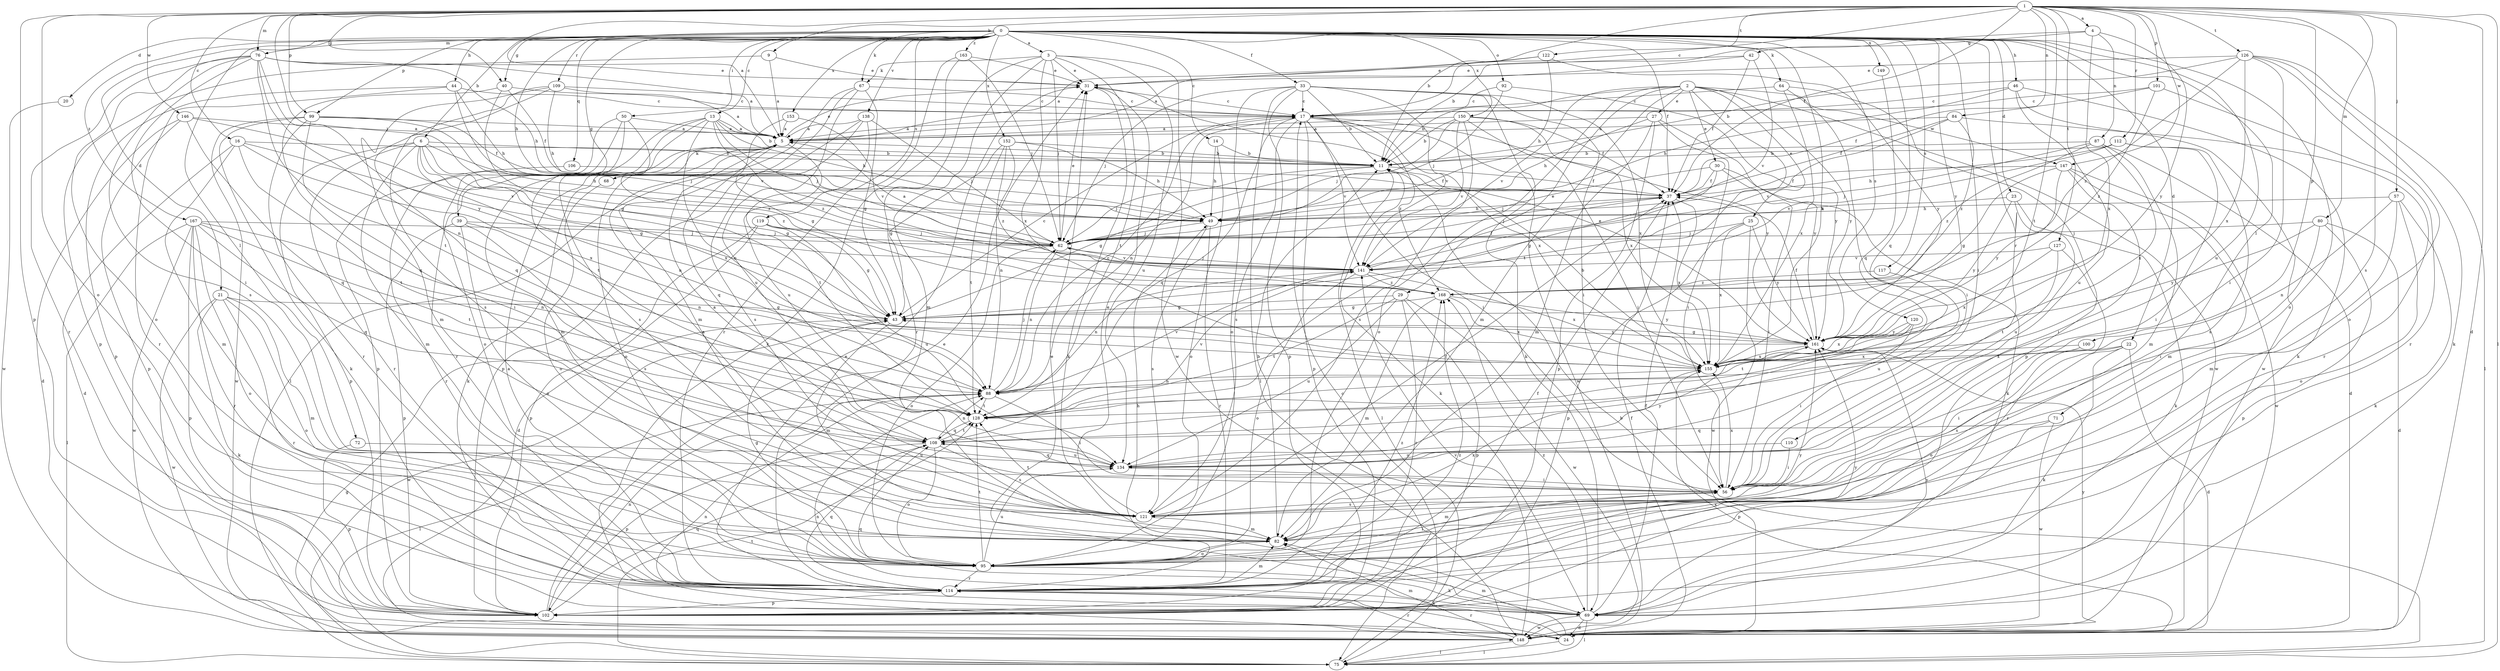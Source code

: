 strict digraph  {
0;
1;
2;
3;
4;
5;
6;
9;
11;
13;
14;
16;
17;
20;
21;
22;
23;
24;
25;
27;
29;
30;
31;
33;
37;
39;
40;
42;
43;
44;
46;
49;
50;
56;
57;
62;
64;
67;
68;
69;
71;
72;
75;
76;
80;
82;
84;
87;
88;
92;
95;
99;
100;
101;
102;
106;
108;
109;
110;
112;
114;
117;
119;
120;
121;
122;
126;
127;
128;
134;
138;
141;
146;
147;
148;
149;
150;
152;
153;
155;
161;
163;
167;
168;
0 -> 3  [label=a];
0 -> 6  [label=b];
0 -> 13  [label=c];
0 -> 14  [label=c];
0 -> 20  [label=d];
0 -> 21  [label=d];
0 -> 22  [label=d];
0 -> 23  [label=d];
0 -> 33  [label=f];
0 -> 37  [label=f];
0 -> 39  [label=g];
0 -> 40  [label=g];
0 -> 44  [label=h];
0 -> 46  [label=h];
0 -> 49  [label=h];
0 -> 50  [label=i];
0 -> 56  [label=i];
0 -> 64  [label=k];
0 -> 67  [label=k];
0 -> 71  [label=l];
0 -> 72  [label=l];
0 -> 76  [label=m];
0 -> 92  [label=o];
0 -> 95  [label=o];
0 -> 99  [label=p];
0 -> 106  [label=q];
0 -> 108  [label=q];
0 -> 109  [label=r];
0 -> 110  [label=r];
0 -> 117  [label=s];
0 -> 119  [label=s];
0 -> 120  [label=s];
0 -> 134  [label=u];
0 -> 138  [label=v];
0 -> 149  [label=x];
0 -> 150  [label=x];
0 -> 152  [label=x];
0 -> 153  [label=x];
0 -> 155  [label=x];
0 -> 161  [label=y];
0 -> 163  [label=z];
0 -> 167  [label=z];
1 -> 4  [label=a];
1 -> 5  [label=a];
1 -> 9  [label=b];
1 -> 11  [label=b];
1 -> 16  [label=c];
1 -> 17  [label=c];
1 -> 24  [label=d];
1 -> 37  [label=f];
1 -> 40  [label=g];
1 -> 57  [label=j];
1 -> 62  [label=j];
1 -> 75  [label=l];
1 -> 76  [label=m];
1 -> 80  [label=m];
1 -> 84  [label=n];
1 -> 95  [label=o];
1 -> 99  [label=p];
1 -> 100  [label=p];
1 -> 101  [label=p];
1 -> 102  [label=p];
1 -> 112  [label=r];
1 -> 121  [label=s];
1 -> 122  [label=t];
1 -> 126  [label=t];
1 -> 127  [label=t];
1 -> 128  [label=t];
1 -> 146  [label=w];
1 -> 147  [label=w];
2 -> 11  [label=b];
2 -> 25  [label=e];
2 -> 27  [label=e];
2 -> 29  [label=e];
2 -> 30  [label=e];
2 -> 82  [label=m];
2 -> 95  [label=o];
2 -> 128  [label=t];
2 -> 141  [label=v];
2 -> 147  [label=w];
2 -> 148  [label=w];
2 -> 161  [label=y];
3 -> 31  [label=e];
3 -> 62  [label=j];
3 -> 67  [label=k];
3 -> 82  [label=m];
3 -> 114  [label=r];
3 -> 128  [label=t];
3 -> 134  [label=u];
3 -> 148  [label=w];
3 -> 155  [label=x];
4 -> 11  [label=b];
4 -> 42  [label=g];
4 -> 87  [label=n];
4 -> 155  [label=x];
4 -> 161  [label=y];
5 -> 11  [label=b];
5 -> 31  [label=e];
5 -> 68  [label=k];
5 -> 69  [label=k];
5 -> 95  [label=o];
5 -> 108  [label=q];
5 -> 128  [label=t];
6 -> 11  [label=b];
6 -> 43  [label=g];
6 -> 49  [label=h];
6 -> 82  [label=m];
6 -> 88  [label=n];
6 -> 102  [label=p];
6 -> 114  [label=r];
6 -> 155  [label=x];
6 -> 168  [label=z];
9 -> 5  [label=a];
9 -> 31  [label=e];
9 -> 102  [label=p];
11 -> 37  [label=f];
11 -> 43  [label=g];
11 -> 62  [label=j];
11 -> 69  [label=k];
11 -> 75  [label=l];
13 -> 5  [label=a];
13 -> 11  [label=b];
13 -> 49  [label=h];
13 -> 62  [label=j];
13 -> 82  [label=m];
13 -> 88  [label=n];
13 -> 114  [label=r];
13 -> 121  [label=s];
13 -> 168  [label=z];
14 -> 11  [label=b];
14 -> 49  [label=h];
14 -> 95  [label=o];
16 -> 11  [label=b];
16 -> 24  [label=d];
16 -> 43  [label=g];
16 -> 82  [label=m];
16 -> 128  [label=t];
16 -> 155  [label=x];
17 -> 5  [label=a];
17 -> 56  [label=i];
17 -> 88  [label=n];
17 -> 102  [label=p];
17 -> 108  [label=q];
17 -> 121  [label=s];
17 -> 141  [label=v];
17 -> 148  [label=w];
17 -> 155  [label=x];
17 -> 161  [label=y];
17 -> 168  [label=z];
20 -> 148  [label=w];
21 -> 43  [label=g];
21 -> 69  [label=k];
21 -> 82  [label=m];
21 -> 95  [label=o];
21 -> 114  [label=r];
21 -> 148  [label=w];
22 -> 24  [label=d];
22 -> 69  [label=k];
22 -> 95  [label=o];
22 -> 121  [label=s];
22 -> 155  [label=x];
23 -> 49  [label=h];
23 -> 69  [label=k];
23 -> 134  [label=u];
23 -> 161  [label=y];
24 -> 75  [label=l];
24 -> 82  [label=m];
24 -> 88  [label=n];
24 -> 114  [label=r];
24 -> 155  [label=x];
25 -> 62  [label=j];
25 -> 102  [label=p];
25 -> 148  [label=w];
25 -> 155  [label=x];
25 -> 161  [label=y];
27 -> 5  [label=a];
27 -> 49  [label=h];
27 -> 56  [label=i];
27 -> 82  [label=m];
27 -> 102  [label=p];
27 -> 161  [label=y];
29 -> 43  [label=g];
29 -> 102  [label=p];
29 -> 114  [label=r];
29 -> 128  [label=t];
29 -> 134  [label=u];
29 -> 148  [label=w];
30 -> 37  [label=f];
30 -> 43  [label=g];
30 -> 56  [label=i];
30 -> 62  [label=j];
30 -> 69  [label=k];
31 -> 17  [label=c];
31 -> 69  [label=k];
33 -> 11  [label=b];
33 -> 17  [label=c];
33 -> 56  [label=i];
33 -> 62  [label=j];
33 -> 69  [label=k];
33 -> 75  [label=l];
33 -> 95  [label=o];
33 -> 102  [label=p];
33 -> 141  [label=v];
33 -> 155  [label=x];
37 -> 49  [label=h];
37 -> 62  [label=j];
37 -> 155  [label=x];
39 -> 62  [label=j];
39 -> 88  [label=n];
39 -> 95  [label=o];
39 -> 102  [label=p];
39 -> 121  [label=s];
40 -> 17  [label=c];
40 -> 37  [label=f];
40 -> 43  [label=g];
40 -> 108  [label=q];
42 -> 5  [label=a];
42 -> 31  [label=e];
42 -> 37  [label=f];
42 -> 141  [label=v];
43 -> 17  [label=c];
43 -> 82  [label=m];
43 -> 148  [label=w];
43 -> 161  [label=y];
44 -> 17  [label=c];
44 -> 49  [label=h];
44 -> 102  [label=p];
44 -> 114  [label=r];
44 -> 141  [label=v];
46 -> 17  [label=c];
46 -> 49  [label=h];
46 -> 69  [label=k];
46 -> 134  [label=u];
46 -> 148  [label=w];
49 -> 62  [label=j];
49 -> 114  [label=r];
49 -> 121  [label=s];
50 -> 5  [label=a];
50 -> 95  [label=o];
50 -> 102  [label=p];
50 -> 128  [label=t];
50 -> 168  [label=z];
56 -> 82  [label=m];
56 -> 121  [label=s];
56 -> 155  [label=x];
57 -> 49  [label=h];
57 -> 69  [label=k];
57 -> 82  [label=m];
57 -> 88  [label=n];
57 -> 95  [label=o];
62 -> 5  [label=a];
62 -> 31  [label=e];
62 -> 88  [label=n];
62 -> 95  [label=o];
62 -> 141  [label=v];
64 -> 17  [label=c];
64 -> 56  [label=i];
64 -> 102  [label=p];
64 -> 155  [label=x];
67 -> 17  [label=c];
67 -> 43  [label=g];
67 -> 75  [label=l];
67 -> 82  [label=m];
67 -> 134  [label=u];
68 -> 95  [label=o];
69 -> 24  [label=d];
69 -> 31  [label=e];
69 -> 37  [label=f];
69 -> 75  [label=l];
69 -> 108  [label=q];
69 -> 148  [label=w];
69 -> 161  [label=y];
69 -> 168  [label=z];
71 -> 102  [label=p];
71 -> 108  [label=q];
71 -> 148  [label=w];
72 -> 102  [label=p];
72 -> 134  [label=u];
75 -> 11  [label=b];
75 -> 17  [label=c];
75 -> 43  [label=g];
75 -> 128  [label=t];
76 -> 5  [label=a];
76 -> 31  [label=e];
76 -> 49  [label=h];
76 -> 56  [label=i];
76 -> 88  [label=n];
76 -> 95  [label=o];
76 -> 114  [label=r];
76 -> 121  [label=s];
76 -> 128  [label=t];
76 -> 161  [label=y];
80 -> 24  [label=d];
80 -> 56  [label=i];
80 -> 62  [label=j];
80 -> 102  [label=p];
80 -> 161  [label=y];
82 -> 11  [label=b];
82 -> 95  [label=o];
82 -> 155  [label=x];
84 -> 5  [label=a];
84 -> 37  [label=f];
84 -> 114  [label=r];
84 -> 141  [label=v];
84 -> 168  [label=z];
87 -> 11  [label=b];
87 -> 24  [label=d];
87 -> 62  [label=j];
87 -> 82  [label=m];
87 -> 155  [label=x];
87 -> 168  [label=z];
88 -> 17  [label=c];
88 -> 56  [label=i];
88 -> 62  [label=j];
88 -> 75  [label=l];
88 -> 128  [label=t];
88 -> 141  [label=v];
92 -> 17  [label=c];
92 -> 62  [label=j];
92 -> 161  [label=y];
95 -> 43  [label=g];
95 -> 56  [label=i];
95 -> 69  [label=k];
95 -> 114  [label=r];
95 -> 128  [label=t];
95 -> 134  [label=u];
95 -> 161  [label=y];
99 -> 5  [label=a];
99 -> 37  [label=f];
99 -> 56  [label=i];
99 -> 62  [label=j];
99 -> 69  [label=k];
99 -> 114  [label=r];
99 -> 148  [label=w];
100 -> 56  [label=i];
100 -> 155  [label=x];
101 -> 17  [label=c];
101 -> 37  [label=f];
101 -> 114  [label=r];
101 -> 168  [label=z];
102 -> 31  [label=e];
102 -> 88  [label=n];
102 -> 108  [label=q];
102 -> 168  [label=z];
106 -> 37  [label=f];
106 -> 114  [label=r];
108 -> 88  [label=n];
108 -> 95  [label=o];
108 -> 102  [label=p];
108 -> 121  [label=s];
108 -> 128  [label=t];
108 -> 134  [label=u];
109 -> 5  [label=a];
109 -> 17  [label=c];
109 -> 49  [label=h];
109 -> 82  [label=m];
109 -> 108  [label=q];
109 -> 121  [label=s];
110 -> 56  [label=i];
110 -> 134  [label=u];
112 -> 11  [label=b];
112 -> 49  [label=h];
112 -> 56  [label=i];
112 -> 121  [label=s];
112 -> 141  [label=v];
114 -> 5  [label=a];
114 -> 31  [label=e];
114 -> 37  [label=f];
114 -> 49  [label=h];
114 -> 69  [label=k];
114 -> 82  [label=m];
114 -> 102  [label=p];
114 -> 108  [label=q];
114 -> 161  [label=y];
114 -> 168  [label=z];
117 -> 134  [label=u];
117 -> 168  [label=z];
119 -> 24  [label=d];
119 -> 43  [label=g];
119 -> 62  [label=j];
119 -> 102  [label=p];
119 -> 134  [label=u];
120 -> 56  [label=i];
120 -> 128  [label=t];
120 -> 155  [label=x];
120 -> 161  [label=y];
121 -> 5  [label=a];
121 -> 31  [label=e];
121 -> 37  [label=f];
121 -> 82  [label=m];
121 -> 128  [label=t];
122 -> 5  [label=a];
122 -> 31  [label=e];
122 -> 49  [label=h];
122 -> 161  [label=y];
126 -> 11  [label=b];
126 -> 31  [label=e];
126 -> 56  [label=i];
126 -> 69  [label=k];
126 -> 75  [label=l];
126 -> 95  [label=o];
126 -> 155  [label=x];
126 -> 168  [label=z];
127 -> 114  [label=r];
127 -> 128  [label=t];
127 -> 141  [label=v];
127 -> 155  [label=x];
128 -> 108  [label=q];
128 -> 141  [label=v];
134 -> 5  [label=a];
134 -> 56  [label=i];
134 -> 108  [label=q];
134 -> 161  [label=y];
138 -> 5  [label=a];
138 -> 62  [label=j];
138 -> 102  [label=p];
138 -> 121  [label=s];
138 -> 134  [label=u];
141 -> 37  [label=f];
141 -> 62  [label=j];
141 -> 88  [label=n];
141 -> 95  [label=o];
141 -> 155  [label=x];
141 -> 168  [label=z];
146 -> 5  [label=a];
146 -> 24  [label=d];
146 -> 102  [label=p];
146 -> 108  [label=q];
146 -> 141  [label=v];
147 -> 37  [label=f];
147 -> 43  [label=g];
147 -> 56  [label=i];
147 -> 82  [label=m];
147 -> 148  [label=w];
147 -> 161  [label=y];
148 -> 37  [label=f];
148 -> 75  [label=l];
148 -> 82  [label=m];
148 -> 88  [label=n];
148 -> 114  [label=r];
148 -> 141  [label=v];
148 -> 161  [label=y];
149 -> 108  [label=q];
150 -> 5  [label=a];
150 -> 11  [label=b];
150 -> 37  [label=f];
150 -> 56  [label=i];
150 -> 62  [label=j];
150 -> 121  [label=s];
150 -> 141  [label=v];
150 -> 155  [label=x];
152 -> 11  [label=b];
152 -> 43  [label=g];
152 -> 49  [label=h];
152 -> 88  [label=n];
152 -> 128  [label=t];
152 -> 168  [label=z];
153 -> 5  [label=a];
153 -> 43  [label=g];
153 -> 141  [label=v];
155 -> 11  [label=b];
155 -> 88  [label=n];
161 -> 31  [label=e];
161 -> 37  [label=f];
161 -> 43  [label=g];
161 -> 155  [label=x];
163 -> 31  [label=e];
163 -> 62  [label=j];
163 -> 69  [label=k];
163 -> 114  [label=r];
167 -> 62  [label=j];
167 -> 75  [label=l];
167 -> 88  [label=n];
167 -> 95  [label=o];
167 -> 102  [label=p];
167 -> 108  [label=q];
167 -> 114  [label=r];
167 -> 128  [label=t];
167 -> 148  [label=w];
168 -> 43  [label=g];
168 -> 82  [label=m];
168 -> 155  [label=x];
168 -> 161  [label=y];
}

